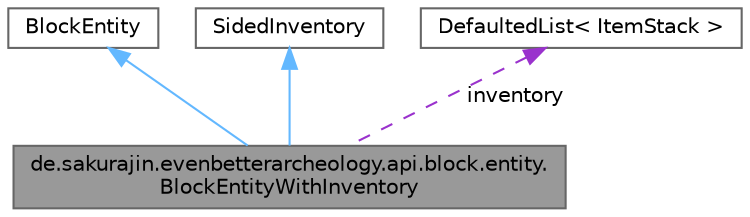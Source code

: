 digraph "de.sakurajin.evenbetterarcheology.api.block.entity.BlockEntityWithInventory"
{
 // LATEX_PDF_SIZE
  bgcolor="transparent";
  edge [fontname=Helvetica,fontsize=10,labelfontname=Helvetica,labelfontsize=10];
  node [fontname=Helvetica,fontsize=10,shape=box,height=0.2,width=0.4];
  Node1 [label="de.sakurajin.evenbetterarcheology.api.block.entity.\lBlockEntityWithInventory",height=0.2,width=0.4,color="gray40", fillcolor="grey60", style="filled", fontcolor="black",tooltip="A simple SidedInventory implementation with only default methods + an item list getter."];
  Node2 -> Node1 [dir="back",color="steelblue1",style="solid"];
  Node2 [label="BlockEntity",height=0.2,width=0.4,color="gray40", fillcolor="white", style="filled",tooltip=" "];
  Node3 -> Node1 [dir="back",color="steelblue1",style="solid"];
  Node3 [label="SidedInventory",height=0.2,width=0.4,color="gray40", fillcolor="white", style="filled",tooltip=" "];
  Node4 -> Node1 [dir="back",color="darkorchid3",style="dashed",label=" inventory" ];
  Node4 [label="DefaultedList\< ItemStack \>",height=0.2,width=0.4,color="gray40", fillcolor="white", style="filled",tooltip=" "];
}
